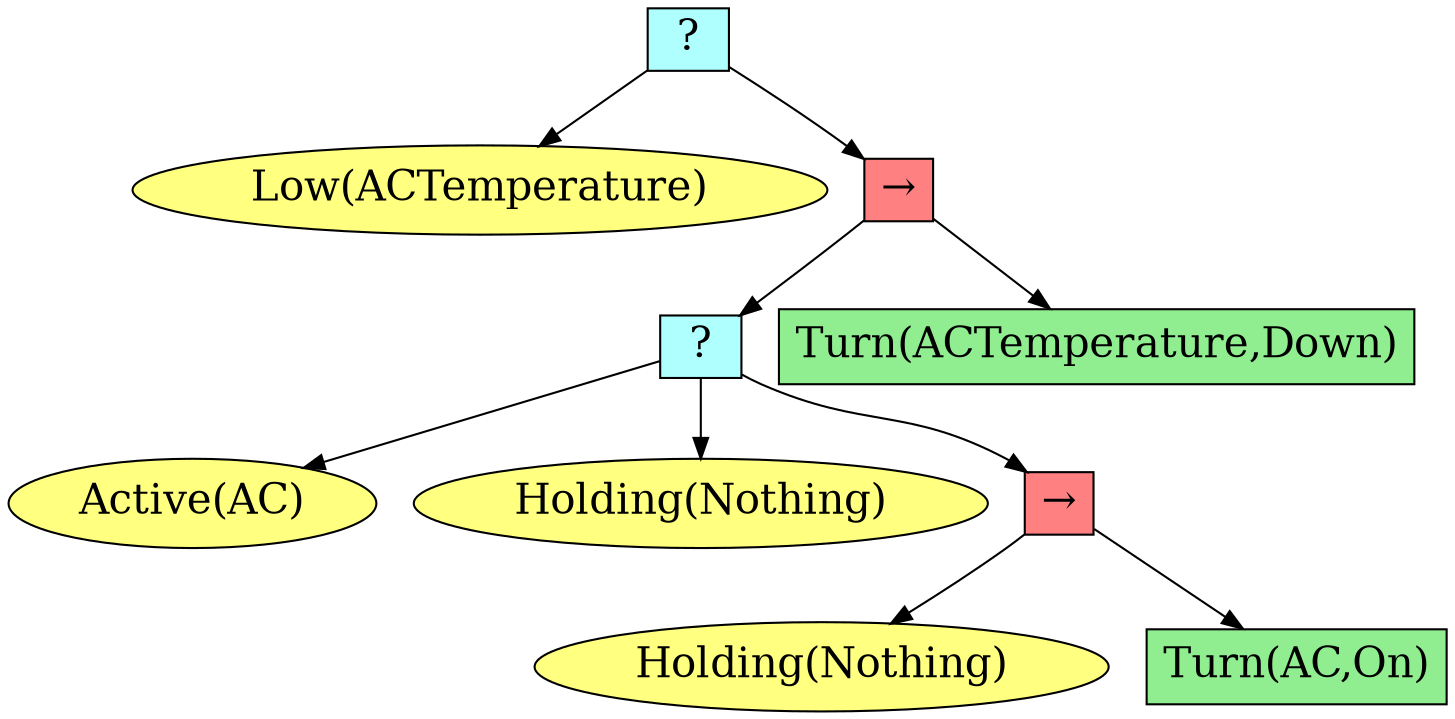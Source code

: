 digraph pastafarianism {
ordering=out;
graph [fontname="times-roman"];
node [fontname="times-roman"];
edge [fontname="times-roman"];
"3e13cf48-644a-4274-853e-cb441332c713" [fillcolor="#B0FFFF", fontcolor=black, fontsize=20, height=0.01, label=" ? ", shape=box, style=filled, width=0.01];
"c76a02c8-d218-449f-b00c-4121d291d0db" [fillcolor="#FFFF80", fontcolor=black, fontsize=20, label="Low(ACTemperature)", shape=ellipse, style=filled];
"3e13cf48-644a-4274-853e-cb441332c713" -> "c76a02c8-d218-449f-b00c-4121d291d0db";
"0bbc7c87-cc04-4a0d-9dcc-023e823965b6" [fillcolor="#FF8080", fontcolor=black, fontsize=20, height=0.01, label="&rarr;", shape=box, style=filled, width=0.01];
"3e13cf48-644a-4274-853e-cb441332c713" -> "0bbc7c87-cc04-4a0d-9dcc-023e823965b6";
"46e58882-d0e3-4bd3-a370-5e6609971bd5" [fillcolor="#B0FFFF", fontcolor=black, fontsize=20, height=0.01, label=" ? ", shape=box, style=filled, width=0.01];
"0bbc7c87-cc04-4a0d-9dcc-023e823965b6" -> "46e58882-d0e3-4bd3-a370-5e6609971bd5";
"c5b05f4b-2107-47ce-a51c-c5a8cb654b44" [fillcolor="#FFFF80", fontcolor=black, fontsize=20, label="Active(AC)", shape=ellipse, style=filled];
"46e58882-d0e3-4bd3-a370-5e6609971bd5" -> "c5b05f4b-2107-47ce-a51c-c5a8cb654b44";
"5ab6f24d-7fde-4790-af31-cbc104e08b50" [fillcolor="#FFFF80", fontcolor=black, fontsize=20, label="Holding(Nothing)", shape=ellipse, style=filled];
"46e58882-d0e3-4bd3-a370-5e6609971bd5" -> "5ab6f24d-7fde-4790-af31-cbc104e08b50";
"64f1c719-c63e-4558-85af-39e724c211bb" [fillcolor="#FF8080", fontcolor=black, fontsize=20, height=0.01, label="&rarr;", shape=box, style=filled, width=0.01];
"46e58882-d0e3-4bd3-a370-5e6609971bd5" -> "64f1c719-c63e-4558-85af-39e724c211bb";
"c37a10ff-826a-46a8-8ccd-6d319b5f6fa3" [fillcolor="#FFFF80", fontcolor=black, fontsize=20, label="Holding(Nothing)", shape=ellipse, style=filled];
"64f1c719-c63e-4558-85af-39e724c211bb" -> "c37a10ff-826a-46a8-8ccd-6d319b5f6fa3";
"d71030b3-e7db-418b-ba45-0e155ac7b0da" [fillcolor=lightgreen, fontcolor=black, fontsize=20, label="Turn(AC,On)", shape=box, style=filled];
"64f1c719-c63e-4558-85af-39e724c211bb" -> "d71030b3-e7db-418b-ba45-0e155ac7b0da";
"3d19cb5f-eed8-4e91-bb07-e4d2bcb65334" [fillcolor=lightgreen, fontcolor=black, fontsize=20, label="Turn(ACTemperature,Down)", shape=box, style=filled];
"0bbc7c87-cc04-4a0d-9dcc-023e823965b6" -> "3d19cb5f-eed8-4e91-bb07-e4d2bcb65334";
}
